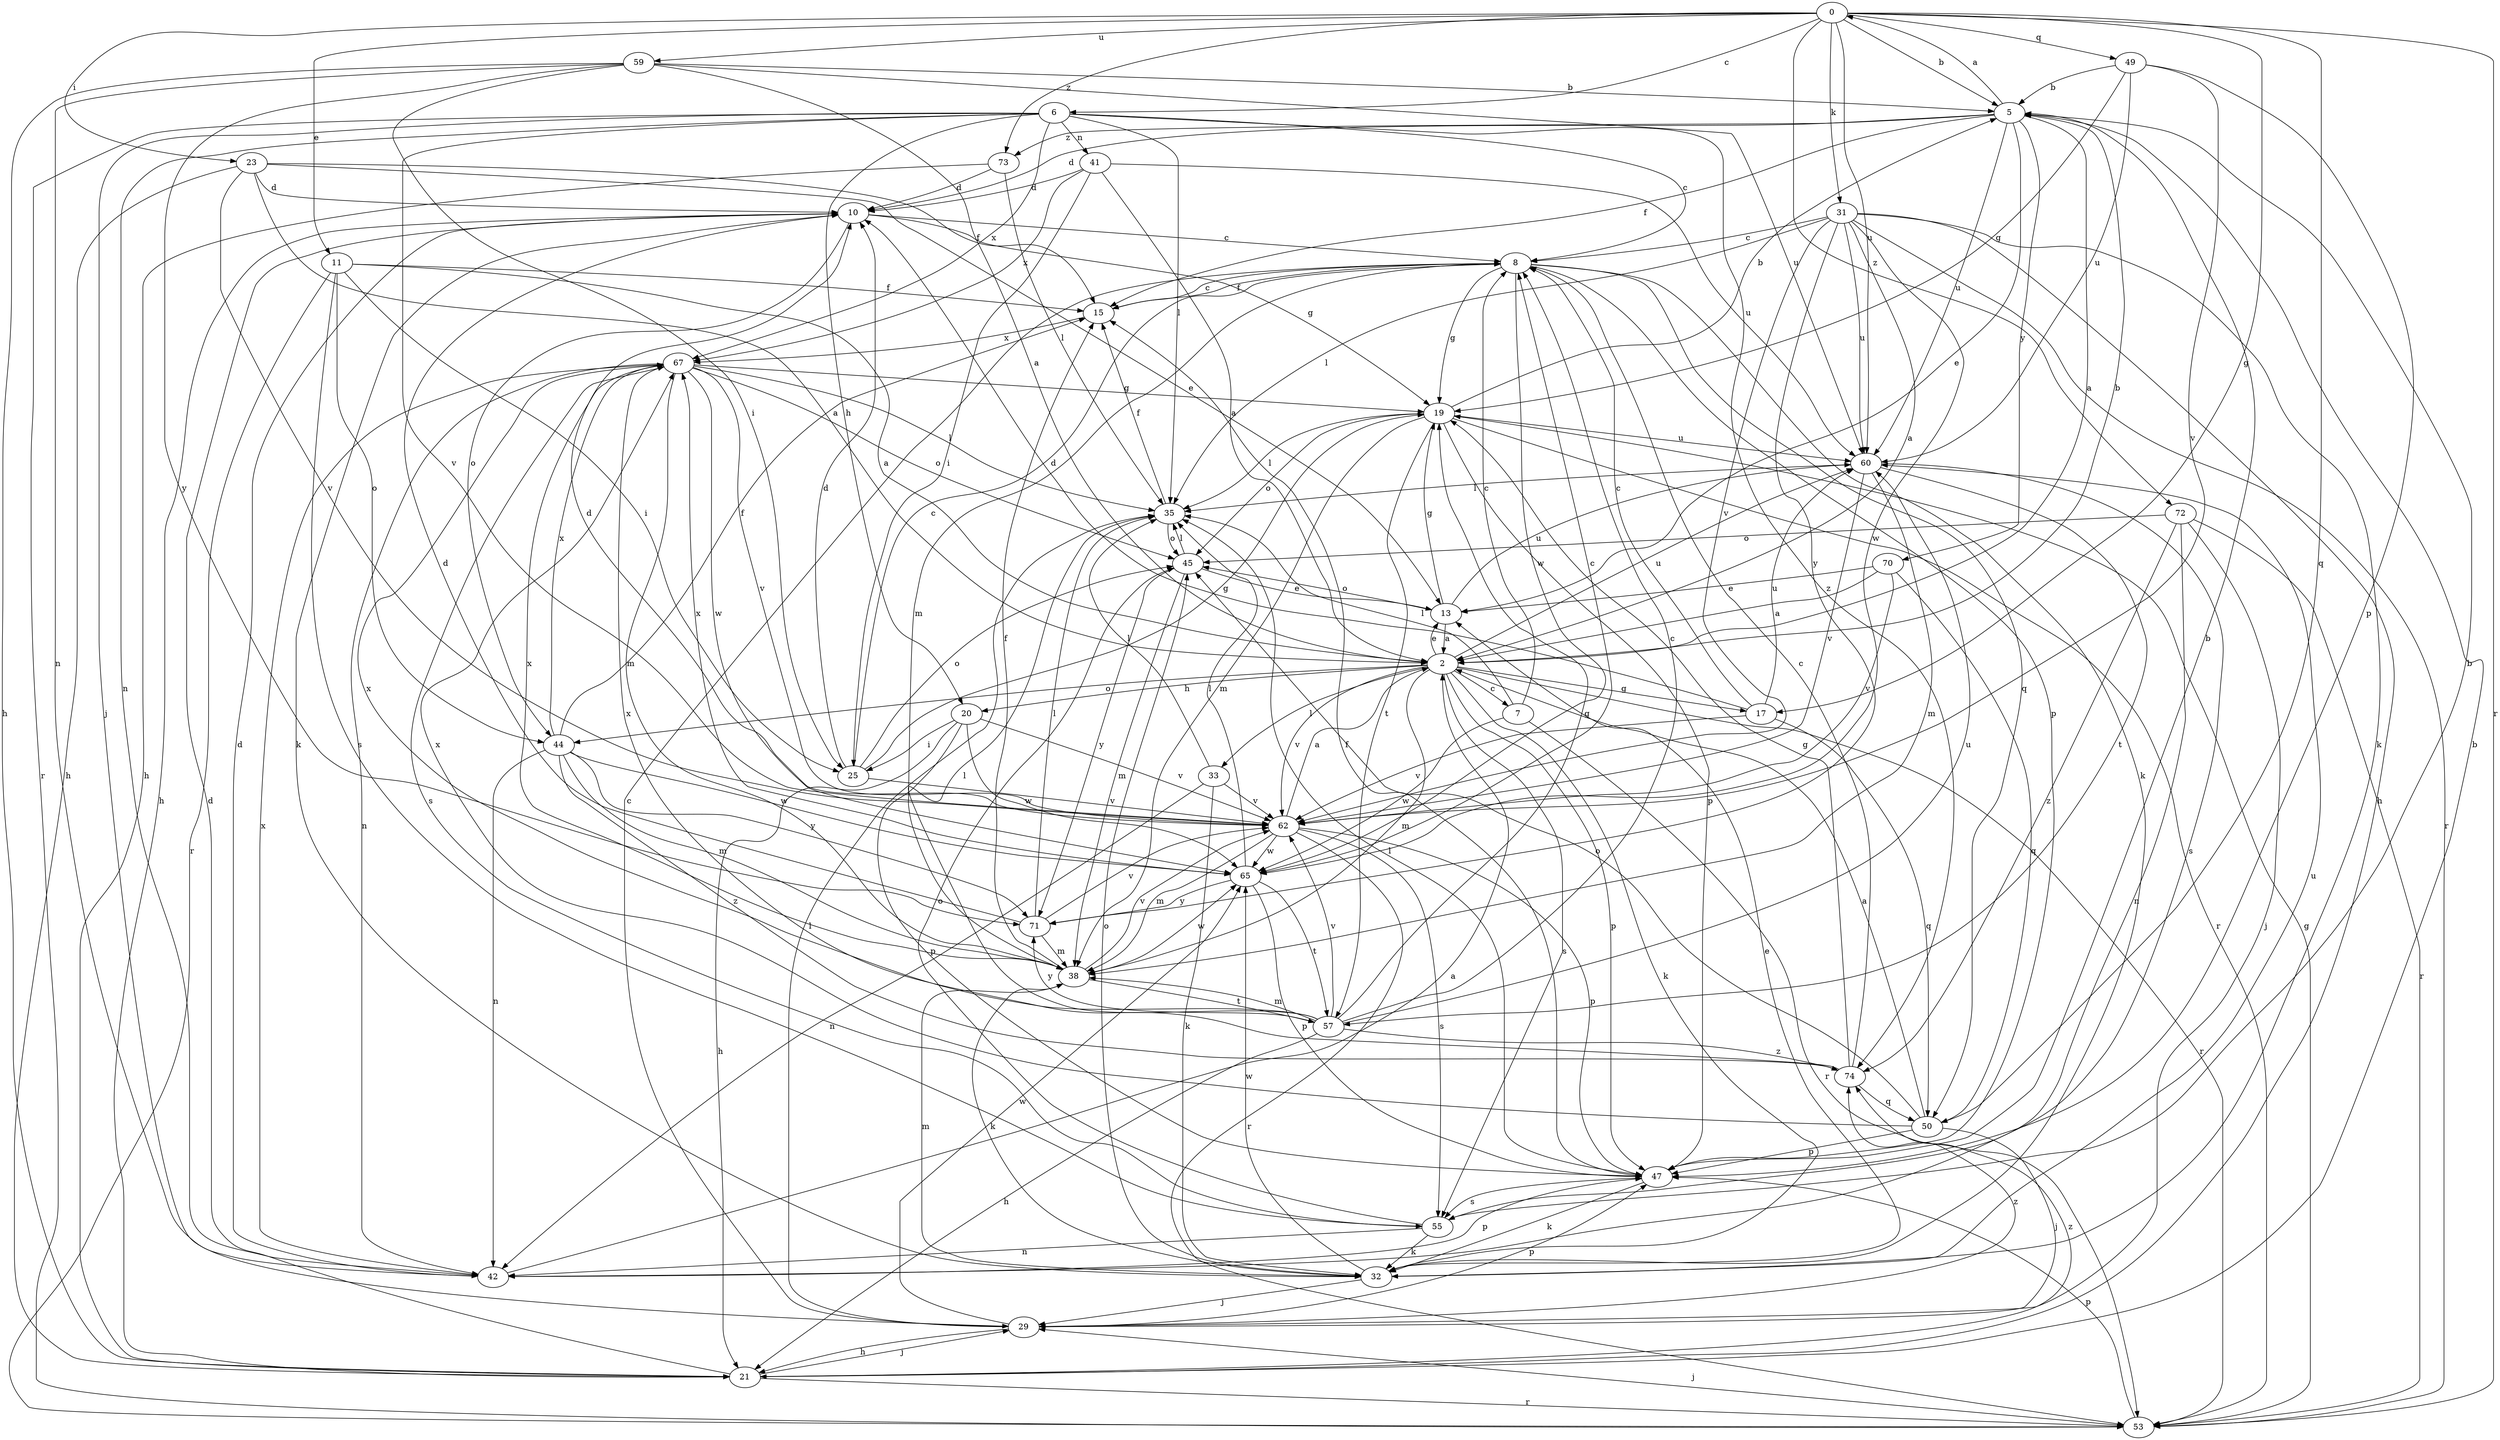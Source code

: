 strict digraph  {
0;
2;
5;
6;
7;
8;
10;
11;
13;
15;
17;
19;
20;
21;
23;
25;
29;
31;
32;
33;
35;
38;
41;
42;
44;
45;
47;
49;
50;
53;
55;
57;
59;
60;
62;
65;
67;
70;
71;
72;
73;
74;
0 -> 5  [label=b];
0 -> 6  [label=c];
0 -> 11  [label=e];
0 -> 17  [label=g];
0 -> 23  [label=i];
0 -> 31  [label=k];
0 -> 49  [label=q];
0 -> 50  [label=q];
0 -> 53  [label=r];
0 -> 59  [label=u];
0 -> 60  [label=u];
0 -> 72  [label=z];
0 -> 73  [label=z];
2 -> 5  [label=b];
2 -> 7  [label=c];
2 -> 13  [label=e];
2 -> 17  [label=g];
2 -> 20  [label=h];
2 -> 32  [label=k];
2 -> 33  [label=l];
2 -> 38  [label=m];
2 -> 44  [label=o];
2 -> 47  [label=p];
2 -> 53  [label=r];
2 -> 55  [label=s];
2 -> 60  [label=u];
2 -> 62  [label=v];
5 -> 0  [label=a];
5 -> 2  [label=a];
5 -> 10  [label=d];
5 -> 13  [label=e];
5 -> 15  [label=f];
5 -> 60  [label=u];
5 -> 70  [label=y];
5 -> 73  [label=z];
6 -> 8  [label=c];
6 -> 20  [label=h];
6 -> 29  [label=j];
6 -> 35  [label=l];
6 -> 41  [label=n];
6 -> 42  [label=n];
6 -> 53  [label=r];
6 -> 62  [label=v];
6 -> 67  [label=x];
6 -> 74  [label=z];
7 -> 8  [label=c];
7 -> 35  [label=l];
7 -> 53  [label=r];
7 -> 65  [label=w];
8 -> 15  [label=f];
8 -> 19  [label=g];
8 -> 32  [label=k];
8 -> 38  [label=m];
8 -> 47  [label=p];
8 -> 50  [label=q];
8 -> 65  [label=w];
10 -> 8  [label=c];
10 -> 19  [label=g];
10 -> 21  [label=h];
10 -> 32  [label=k];
10 -> 44  [label=o];
11 -> 2  [label=a];
11 -> 15  [label=f];
11 -> 25  [label=i];
11 -> 44  [label=o];
11 -> 53  [label=r];
11 -> 55  [label=s];
13 -> 2  [label=a];
13 -> 19  [label=g];
13 -> 45  [label=o];
13 -> 60  [label=u];
15 -> 8  [label=c];
15 -> 67  [label=x];
17 -> 8  [label=c];
17 -> 10  [label=d];
17 -> 50  [label=q];
17 -> 60  [label=u];
17 -> 62  [label=v];
19 -> 5  [label=b];
19 -> 35  [label=l];
19 -> 38  [label=m];
19 -> 45  [label=o];
19 -> 47  [label=p];
19 -> 53  [label=r];
19 -> 57  [label=t];
19 -> 60  [label=u];
20 -> 21  [label=h];
20 -> 25  [label=i];
20 -> 47  [label=p];
20 -> 62  [label=v];
20 -> 65  [label=w];
21 -> 5  [label=b];
21 -> 10  [label=d];
21 -> 29  [label=j];
21 -> 53  [label=r];
21 -> 74  [label=z];
23 -> 2  [label=a];
23 -> 10  [label=d];
23 -> 13  [label=e];
23 -> 15  [label=f];
23 -> 21  [label=h];
23 -> 62  [label=v];
25 -> 8  [label=c];
25 -> 10  [label=d];
25 -> 19  [label=g];
25 -> 45  [label=o];
25 -> 62  [label=v];
29 -> 8  [label=c];
29 -> 21  [label=h];
29 -> 35  [label=l];
29 -> 47  [label=p];
29 -> 65  [label=w];
29 -> 74  [label=z];
31 -> 2  [label=a];
31 -> 8  [label=c];
31 -> 21  [label=h];
31 -> 32  [label=k];
31 -> 35  [label=l];
31 -> 53  [label=r];
31 -> 60  [label=u];
31 -> 62  [label=v];
31 -> 65  [label=w];
31 -> 71  [label=y];
32 -> 13  [label=e];
32 -> 29  [label=j];
32 -> 38  [label=m];
32 -> 45  [label=o];
32 -> 60  [label=u];
32 -> 65  [label=w];
33 -> 32  [label=k];
33 -> 35  [label=l];
33 -> 42  [label=n];
33 -> 62  [label=v];
35 -> 15  [label=f];
35 -> 45  [label=o];
38 -> 15  [label=f];
38 -> 32  [label=k];
38 -> 57  [label=t];
38 -> 62  [label=v];
38 -> 65  [label=w];
38 -> 67  [label=x];
41 -> 2  [label=a];
41 -> 10  [label=d];
41 -> 25  [label=i];
41 -> 60  [label=u];
41 -> 67  [label=x];
42 -> 2  [label=a];
42 -> 10  [label=d];
42 -> 47  [label=p];
42 -> 67  [label=x];
44 -> 15  [label=f];
44 -> 38  [label=m];
44 -> 42  [label=n];
44 -> 65  [label=w];
44 -> 67  [label=x];
44 -> 71  [label=y];
44 -> 74  [label=z];
45 -> 13  [label=e];
45 -> 35  [label=l];
45 -> 38  [label=m];
45 -> 71  [label=y];
47 -> 5  [label=b];
47 -> 15  [label=f];
47 -> 32  [label=k];
47 -> 35  [label=l];
47 -> 55  [label=s];
49 -> 5  [label=b];
49 -> 19  [label=g];
49 -> 47  [label=p];
49 -> 60  [label=u];
49 -> 62  [label=v];
50 -> 2  [label=a];
50 -> 29  [label=j];
50 -> 45  [label=o];
50 -> 47  [label=p];
50 -> 67  [label=x];
53 -> 19  [label=g];
53 -> 29  [label=j];
53 -> 47  [label=p];
55 -> 5  [label=b];
55 -> 32  [label=k];
55 -> 42  [label=n];
55 -> 45  [label=o];
57 -> 8  [label=c];
57 -> 19  [label=g];
57 -> 21  [label=h];
57 -> 35  [label=l];
57 -> 38  [label=m];
57 -> 60  [label=u];
57 -> 62  [label=v];
57 -> 67  [label=x];
57 -> 71  [label=y];
57 -> 74  [label=z];
59 -> 2  [label=a];
59 -> 5  [label=b];
59 -> 21  [label=h];
59 -> 25  [label=i];
59 -> 42  [label=n];
59 -> 60  [label=u];
59 -> 71  [label=y];
60 -> 35  [label=l];
60 -> 38  [label=m];
60 -> 55  [label=s];
60 -> 57  [label=t];
60 -> 62  [label=v];
62 -> 2  [label=a];
62 -> 10  [label=d];
62 -> 38  [label=m];
62 -> 47  [label=p];
62 -> 53  [label=r];
62 -> 55  [label=s];
62 -> 65  [label=w];
65 -> 8  [label=c];
65 -> 35  [label=l];
65 -> 47  [label=p];
65 -> 57  [label=t];
65 -> 67  [label=x];
65 -> 71  [label=y];
67 -> 19  [label=g];
67 -> 35  [label=l];
67 -> 38  [label=m];
67 -> 42  [label=n];
67 -> 45  [label=o];
67 -> 55  [label=s];
67 -> 62  [label=v];
67 -> 65  [label=w];
70 -> 2  [label=a];
70 -> 13  [label=e];
70 -> 50  [label=q];
70 -> 62  [label=v];
71 -> 10  [label=d];
71 -> 35  [label=l];
71 -> 38  [label=m];
71 -> 62  [label=v];
72 -> 29  [label=j];
72 -> 42  [label=n];
72 -> 45  [label=o];
72 -> 53  [label=r];
72 -> 74  [label=z];
73 -> 10  [label=d];
73 -> 21  [label=h];
73 -> 35  [label=l];
74 -> 8  [label=c];
74 -> 19  [label=g];
74 -> 50  [label=q];
74 -> 67  [label=x];
}
